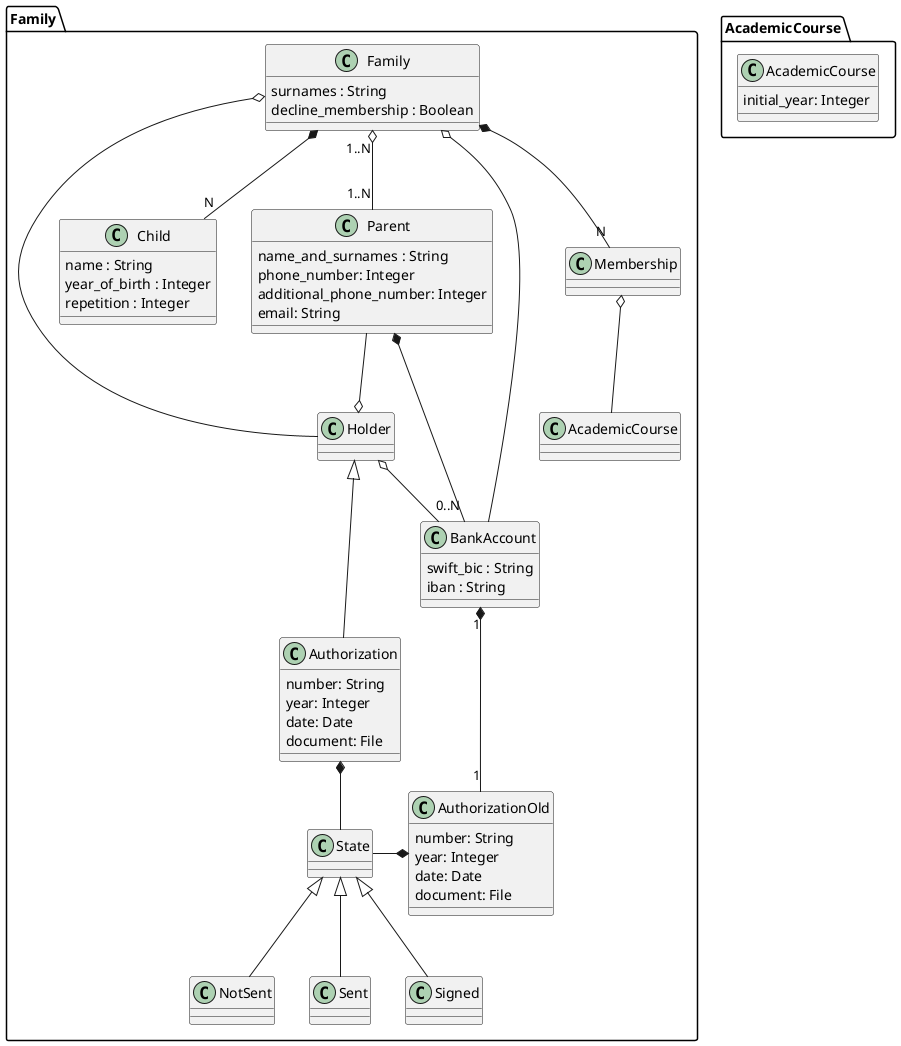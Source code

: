 @startuml
package Family {
  class Family {
    surnames : String
    decline_membership : Boolean
  }
  class Parent {
    name_and_surnames : String
    phone_number: Integer
    additional_phone_number: Integer
    email: String
  }
  class Child {
    name : String
    year_of_birth : Integer
    repetition : Integer
  }
  class Holder
  class BankAccount {
    swift_bic : String
    iban : String
  }
  class Authorization {
    number: String
    year: Integer
    date: Date
    document: File
  }
  class AuthorizationOld {
    number: String
    year: Integer
    date: Date
    document: File
  }
  class State
  class NotSent
  class Sent
  class Signed

  NotSent -up-|> State
  Sent -up-|> State
  Signed -up-|> State
  Authorization *-right- State
  AuthorizationOld *-right- State

  class Membership
  Parent --o Holder: ""
  Holder o-- BankAccount
  Family o-- Holder


  Family "1..N" o-- "1..N" Parent
  Family *-- "N" Child
  Parent *-- "0..N" BankAccount
  Family o-- BankAccount: ""
  BankAccount "1" *-- "1" AuthorizationOld
  Holder <|-- Authorization
  Family *-- "N" Membership: ""
  Membership o-- AcademicCourse
}

package AcademicCourse {
  class AcademicCourse {
    initial_year: Integer
  }
}
@enduml

